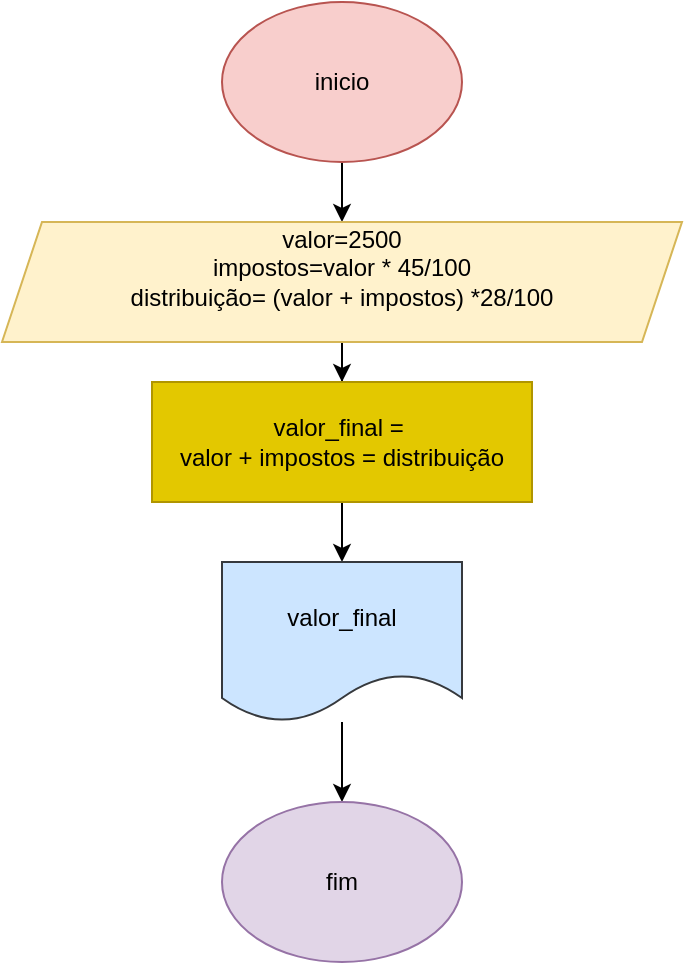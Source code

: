 <mxfile version="26.1.1">
  <diagram name="Página-1" id="6q-TrOmSGzsbydMr_y02">
    <mxGraphModel grid="1" page="1" gridSize="10" guides="1" tooltips="1" connect="1" arrows="1" fold="1" pageScale="1" pageWidth="827" pageHeight="1169" math="0" shadow="0">
      <root>
        <mxCell id="0" />
        <mxCell id="1" parent="0" />
        <mxCell id="Chc0_6wjLXFU2LDT93dq-3" value="" style="edgeStyle=orthogonalEdgeStyle;rounded=0;orthogonalLoop=1;jettySize=auto;html=1;" edge="1" parent="1" source="Chc0_6wjLXFU2LDT93dq-1" target="Chc0_6wjLXFU2LDT93dq-2">
          <mxGeometry relative="1" as="geometry" />
        </mxCell>
        <mxCell id="Chc0_6wjLXFU2LDT93dq-1" value="inicio" style="ellipse;whiteSpace=wrap;html=1;fillColor=#f8cecc;strokeColor=#b85450;" vertex="1" parent="1">
          <mxGeometry x="350" y="40" width="120" height="80" as="geometry" />
        </mxCell>
        <mxCell id="Chc0_6wjLXFU2LDT93dq-5" value="" style="edgeStyle=orthogonalEdgeStyle;rounded=0;orthogonalLoop=1;jettySize=auto;html=1;" edge="1" parent="1" source="Chc0_6wjLXFU2LDT93dq-2" target="Chc0_6wjLXFU2LDT93dq-4">
          <mxGeometry relative="1" as="geometry" />
        </mxCell>
        <mxCell id="Chc0_6wjLXFU2LDT93dq-2" value="valor=2500&lt;div&gt;impostos=valor * 45/100&lt;/div&gt;&lt;div&gt;distribuição= (valor + impostos) *28/100&lt;/div&gt;&lt;div&gt;&lt;br&gt;&lt;/div&gt;" style="shape=parallelogram;perimeter=parallelogramPerimeter;whiteSpace=wrap;html=1;fixedSize=1;fillColor=#fff2cc;strokeColor=#d6b656;" vertex="1" parent="1">
          <mxGeometry x="240" y="150" width="340" height="60" as="geometry" />
        </mxCell>
        <mxCell id="Chc0_6wjLXFU2LDT93dq-9" value="" style="edgeStyle=orthogonalEdgeStyle;rounded=0;orthogonalLoop=1;jettySize=auto;html=1;" edge="1" parent="1" source="Chc0_6wjLXFU2LDT93dq-4" target="Chc0_6wjLXFU2LDT93dq-8">
          <mxGeometry relative="1" as="geometry" />
        </mxCell>
        <mxCell id="Chc0_6wjLXFU2LDT93dq-4" value="valor_final =&amp;nbsp;&lt;div&gt;valor + impostos = distribuição&lt;/div&gt;" style="whiteSpace=wrap;html=1;fillColor=#e3c800;strokeColor=#B09500;fontColor=#000000;" vertex="1" parent="1">
          <mxGeometry x="315" y="230" width="190" height="60" as="geometry" />
        </mxCell>
        <mxCell id="Chc0_6wjLXFU2LDT93dq-11" value="" style="edgeStyle=orthogonalEdgeStyle;rounded=0;orthogonalLoop=1;jettySize=auto;html=1;" edge="1" parent="1" source="Chc0_6wjLXFU2LDT93dq-8" target="Chc0_6wjLXFU2LDT93dq-10">
          <mxGeometry relative="1" as="geometry" />
        </mxCell>
        <mxCell id="Chc0_6wjLXFU2LDT93dq-8" value="valor_final" style="shape=document;whiteSpace=wrap;html=1;boundedLbl=1;fillColor=#cce5ff;strokeColor=#36393d;" vertex="1" parent="1">
          <mxGeometry x="350" y="320" width="120" height="80" as="geometry" />
        </mxCell>
        <mxCell id="Chc0_6wjLXFU2LDT93dq-10" value="fim" style="ellipse;whiteSpace=wrap;html=1;fillColor=#e1d5e7;strokeColor=#9673a6;" vertex="1" parent="1">
          <mxGeometry x="350" y="440" width="120" height="80" as="geometry" />
        </mxCell>
      </root>
    </mxGraphModel>
  </diagram>
</mxfile>
